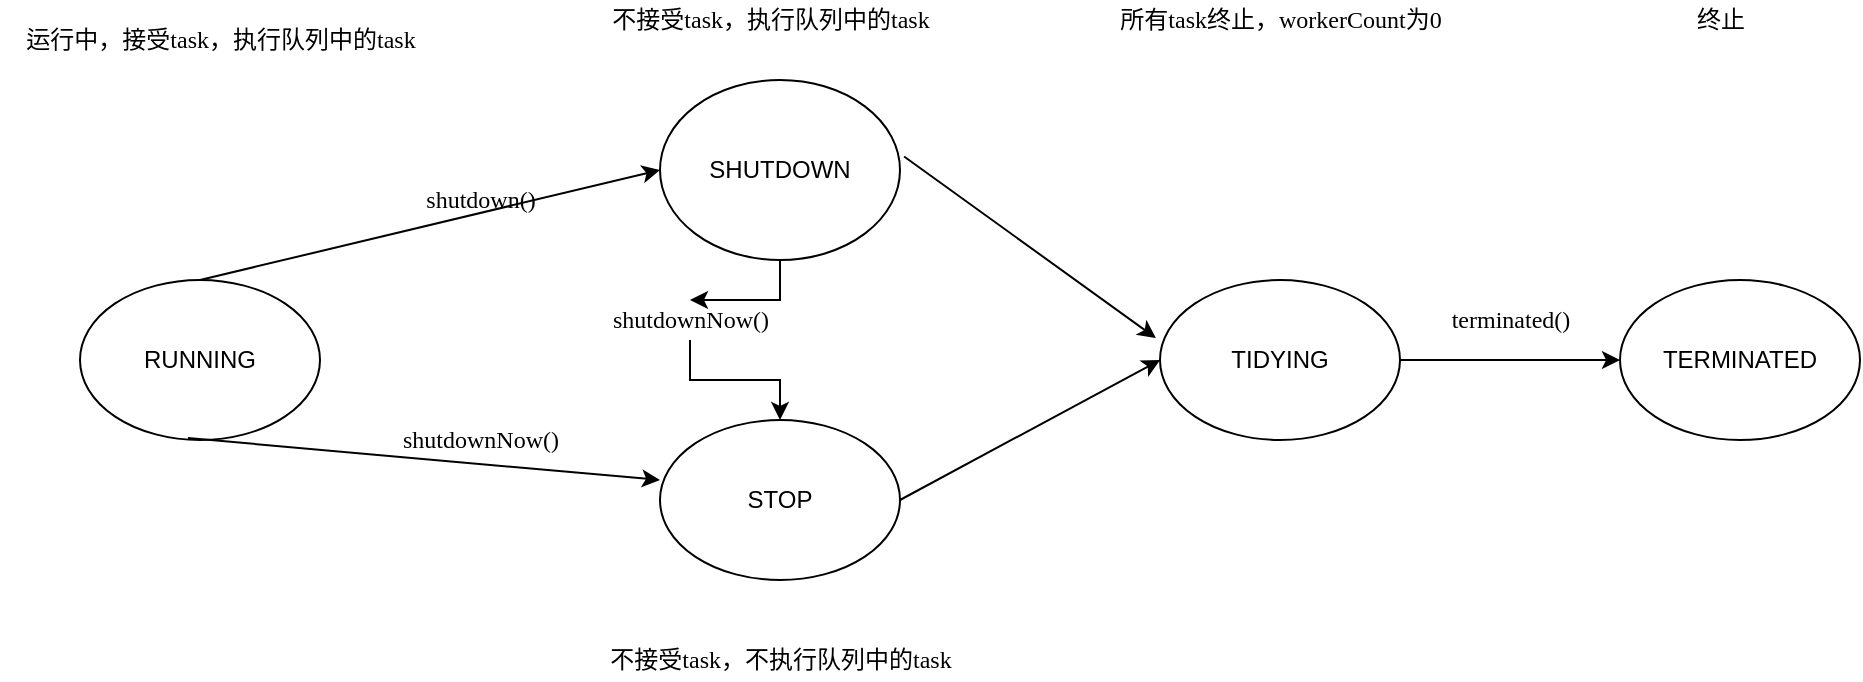 <mxfile version="14.1.8" type="github">
  <diagram name="Page-1" id="e7e014a7-5840-1c2e-5031-d8a46d1fe8dd">
    <mxGraphModel dx="2271" dy="582" grid="1" gridSize="10" guides="1" tooltips="1" connect="1" arrows="1" fold="1" page="1" pageScale="1" pageWidth="1169" pageHeight="826" background="#ffffff" math="0" shadow="0">
      <root>
        <mxCell id="0" />
        <mxCell id="1" parent="0" />
        <mxCell id="X5VlqfSBKwNz3F7be3ju-46" value="RUNNING" style="ellipse;whiteSpace=wrap;html=1;" parent="1" vertex="1">
          <mxGeometry x="30" y="360" width="120" height="80" as="geometry" />
        </mxCell>
        <mxCell id="X5VlqfSBKwNz3F7be3ju-76" style="edgeStyle=orthogonalEdgeStyle;rounded=0;orthogonalLoop=1;jettySize=auto;html=1;entryX=0.5;entryY=0;entryDx=0;entryDy=0;fontFamily=Verdana;" parent="1" source="X5VlqfSBKwNz3F7be3ju-77" target="X5VlqfSBKwNz3F7be3ju-48" edge="1">
          <mxGeometry relative="1" as="geometry" />
        </mxCell>
        <mxCell id="X5VlqfSBKwNz3F7be3ju-47" value="SHUTDOWN" style="ellipse;whiteSpace=wrap;html=1;" parent="1" vertex="1">
          <mxGeometry x="320" y="260" width="120" height="90" as="geometry" />
        </mxCell>
        <mxCell id="X5VlqfSBKwNz3F7be3ju-48" value="STOP" style="ellipse;whiteSpace=wrap;html=1;" parent="1" vertex="1">
          <mxGeometry x="320" y="430" width="120" height="80" as="geometry" />
        </mxCell>
        <mxCell id="X5VlqfSBKwNz3F7be3ju-71" style="edgeStyle=orthogonalEdgeStyle;rounded=0;orthogonalLoop=1;jettySize=auto;html=1;exitX=1;exitY=0.5;exitDx=0;exitDy=0;" parent="1" source="X5VlqfSBKwNz3F7be3ju-55" target="X5VlqfSBKwNz3F7be3ju-56" edge="1">
          <mxGeometry relative="1" as="geometry" />
        </mxCell>
        <mxCell id="X5VlqfSBKwNz3F7be3ju-55" value="TIDYING" style="ellipse;whiteSpace=wrap;html=1;" parent="1" vertex="1">
          <mxGeometry x="570" y="360" width="120" height="80" as="geometry" />
        </mxCell>
        <mxCell id="X5VlqfSBKwNz3F7be3ju-56" value="TERMINATED" style="ellipse;whiteSpace=wrap;html=1;" parent="1" vertex="1">
          <mxGeometry x="800" y="360" width="120" height="80" as="geometry" />
        </mxCell>
        <mxCell id="X5VlqfSBKwNz3F7be3ju-64" value="" style="endArrow=classic;html=1;entryX=0;entryY=0.5;entryDx=0;entryDy=0;exitX=0.5;exitY=0;exitDx=0;exitDy=0;fontFamily=Verdana;" parent="1" source="X5VlqfSBKwNz3F7be3ju-46" target="X5VlqfSBKwNz3F7be3ju-47" edge="1">
          <mxGeometry width="50" height="50" relative="1" as="geometry">
            <mxPoint x="110" y="360" as="sourcePoint" />
            <mxPoint x="160" y="310" as="targetPoint" />
          </mxGeometry>
        </mxCell>
        <mxCell id="X5VlqfSBKwNz3F7be3ju-67" value="" style="endArrow=classic;html=1;entryX=0;entryY=0.375;entryDx=0;entryDy=0;entryPerimeter=0;exitX=0.45;exitY=0.988;exitDx=0;exitDy=0;exitPerimeter=0;" parent="1" source="X5VlqfSBKwNz3F7be3ju-46" target="X5VlqfSBKwNz3F7be3ju-48" edge="1">
          <mxGeometry width="50" height="50" relative="1" as="geometry">
            <mxPoint x="200" y="450" as="sourcePoint" />
            <mxPoint x="270.711" y="400" as="targetPoint" />
          </mxGeometry>
        </mxCell>
        <mxCell id="X5VlqfSBKwNz3F7be3ju-72" value="" style="endArrow=classic;html=1;entryX=0;entryY=0.5;entryDx=0;entryDy=0;exitX=1;exitY=0.5;exitDx=0;exitDy=0;" parent="1" source="X5VlqfSBKwNz3F7be3ju-48" target="X5VlqfSBKwNz3F7be3ju-55" edge="1">
          <mxGeometry width="50" height="50" relative="1" as="geometry">
            <mxPoint x="430" y="490" as="sourcePoint" />
            <mxPoint x="480" y="440" as="targetPoint" />
          </mxGeometry>
        </mxCell>
        <mxCell id="X5VlqfSBKwNz3F7be3ju-73" value="" style="endArrow=classic;html=1;exitX=1.017;exitY=0.425;exitDx=0;exitDy=0;exitPerimeter=0;entryX=-0.017;entryY=0.363;entryDx=0;entryDy=0;entryPerimeter=0;" parent="1" source="X5VlqfSBKwNz3F7be3ju-47" target="X5VlqfSBKwNz3F7be3ju-55" edge="1">
          <mxGeometry width="50" height="50" relative="1" as="geometry">
            <mxPoint x="380" y="390" as="sourcePoint" />
            <mxPoint x="430" y="340" as="targetPoint" />
          </mxGeometry>
        </mxCell>
        <mxCell id="X5VlqfSBKwNz3F7be3ju-74" value="shutdown()" style="text;html=1;resizable=0;autosize=1;align=center;verticalAlign=middle;points=[];fillColor=none;strokeColor=none;rounded=0;fontFamily=Verdana;" parent="1" vertex="1">
          <mxGeometry x="190" y="310" width="80" height="20" as="geometry" />
        </mxCell>
        <mxCell id="X5VlqfSBKwNz3F7be3ju-75" value="shutdownNow()" style="text;html=1;resizable=0;autosize=1;align=center;verticalAlign=middle;points=[];fillColor=none;strokeColor=none;rounded=0;fontFamily=Verdana;" parent="1" vertex="1">
          <mxGeometry x="175" y="430" width="110" height="20" as="geometry" />
        </mxCell>
        <mxCell id="X5VlqfSBKwNz3F7be3ju-77" value="shutdownNow()" style="text;html=1;resizable=0;autosize=1;align=center;verticalAlign=middle;points=[];fillColor=none;strokeColor=none;rounded=0;fontFamily=Verdana;" parent="1" vertex="1">
          <mxGeometry x="280" y="370" width="110" height="20" as="geometry" />
        </mxCell>
        <mxCell id="X5VlqfSBKwNz3F7be3ju-78" style="edgeStyle=orthogonalEdgeStyle;rounded=0;orthogonalLoop=1;jettySize=auto;html=1;entryX=0.5;entryY=0;entryDx=0;entryDy=0;fontFamily=Verdana;" parent="1" source="X5VlqfSBKwNz3F7be3ju-47" target="X5VlqfSBKwNz3F7be3ju-77" edge="1">
          <mxGeometry relative="1" as="geometry">
            <mxPoint x="380" y="350" as="sourcePoint" />
            <mxPoint x="380" y="430" as="targetPoint" />
          </mxGeometry>
        </mxCell>
        <mxCell id="X5VlqfSBKwNz3F7be3ju-79" value="terminated()" style="text;html=1;resizable=0;autosize=1;align=center;verticalAlign=middle;points=[];fillColor=none;strokeColor=none;rounded=0;fontFamily=Verdana;" parent="1" vertex="1">
          <mxGeometry x="700" y="370" width="90" height="20" as="geometry" />
        </mxCell>
        <mxCell id="X5VlqfSBKwNz3F7be3ju-80" value="不接受task，执行队列中的task" style="text;html=1;resizable=0;autosize=1;align=center;verticalAlign=middle;points=[];fillColor=none;strokeColor=none;rounded=0;fontFamily=Verdana;" parent="1" vertex="1">
          <mxGeometry x="280" y="220" width="190" height="20" as="geometry" />
        </mxCell>
        <mxCell id="X5VlqfSBKwNz3F7be3ju-81" value="不接受task，不执行队列中的task" style="text;html=1;resizable=0;autosize=1;align=center;verticalAlign=middle;points=[];fillColor=none;strokeColor=none;rounded=0;fontFamily=Verdana;" parent="1" vertex="1">
          <mxGeometry x="280" y="540" width="200" height="20" as="geometry" />
        </mxCell>
        <mxCell id="X5VlqfSBKwNz3F7be3ju-82" value="所有task终止，workerCount为0" style="text;html=1;resizable=0;autosize=1;align=center;verticalAlign=middle;points=[];fillColor=none;strokeColor=none;rounded=0;fontFamily=Verdana;" parent="1" vertex="1">
          <mxGeometry x="530" y="220" width="200" height="20" as="geometry" />
        </mxCell>
        <mxCell id="X5VlqfSBKwNz3F7be3ju-83" value="终止" style="text;html=1;resizable=0;autosize=1;align=center;verticalAlign=middle;points=[];fillColor=none;strokeColor=none;rounded=0;fontFamily=Verdana;" parent="1" vertex="1">
          <mxGeometry x="830" y="220" width="40" height="20" as="geometry" />
        </mxCell>
        <mxCell id="X5VlqfSBKwNz3F7be3ju-84" value="运行中，接受task，执行队列中的task" style="text;html=1;resizable=0;autosize=1;align=center;verticalAlign=middle;points=[];fillColor=none;strokeColor=none;rounded=0;fontFamily=Verdana;" parent="1" vertex="1">
          <mxGeometry x="-10" y="230" width="220" height="20" as="geometry" />
        </mxCell>
      </root>
    </mxGraphModel>
  </diagram>
</mxfile>

